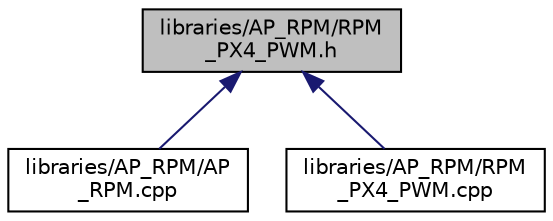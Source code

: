 digraph "libraries/AP_RPM/RPM_PX4_PWM.h"
{
 // INTERACTIVE_SVG=YES
  edge [fontname="Helvetica",fontsize="10",labelfontname="Helvetica",labelfontsize="10"];
  node [fontname="Helvetica",fontsize="10",shape=record];
  Node1 [label="libraries/AP_RPM/RPM\l_PX4_PWM.h",height=0.2,width=0.4,color="black", fillcolor="grey75", style="filled", fontcolor="black"];
  Node1 -> Node2 [dir="back",color="midnightblue",fontsize="10",style="solid",fontname="Helvetica"];
  Node2 [label="libraries/AP_RPM/AP\l_RPM.cpp",height=0.2,width=0.4,color="black", fillcolor="white", style="filled",URL="$AP__RPM_8cpp.html"];
  Node1 -> Node3 [dir="back",color="midnightblue",fontsize="10",style="solid",fontname="Helvetica"];
  Node3 [label="libraries/AP_RPM/RPM\l_PX4_PWM.cpp",height=0.2,width=0.4,color="black", fillcolor="white", style="filled",URL="$RPM__PX4__PWM_8cpp.html"];
}
